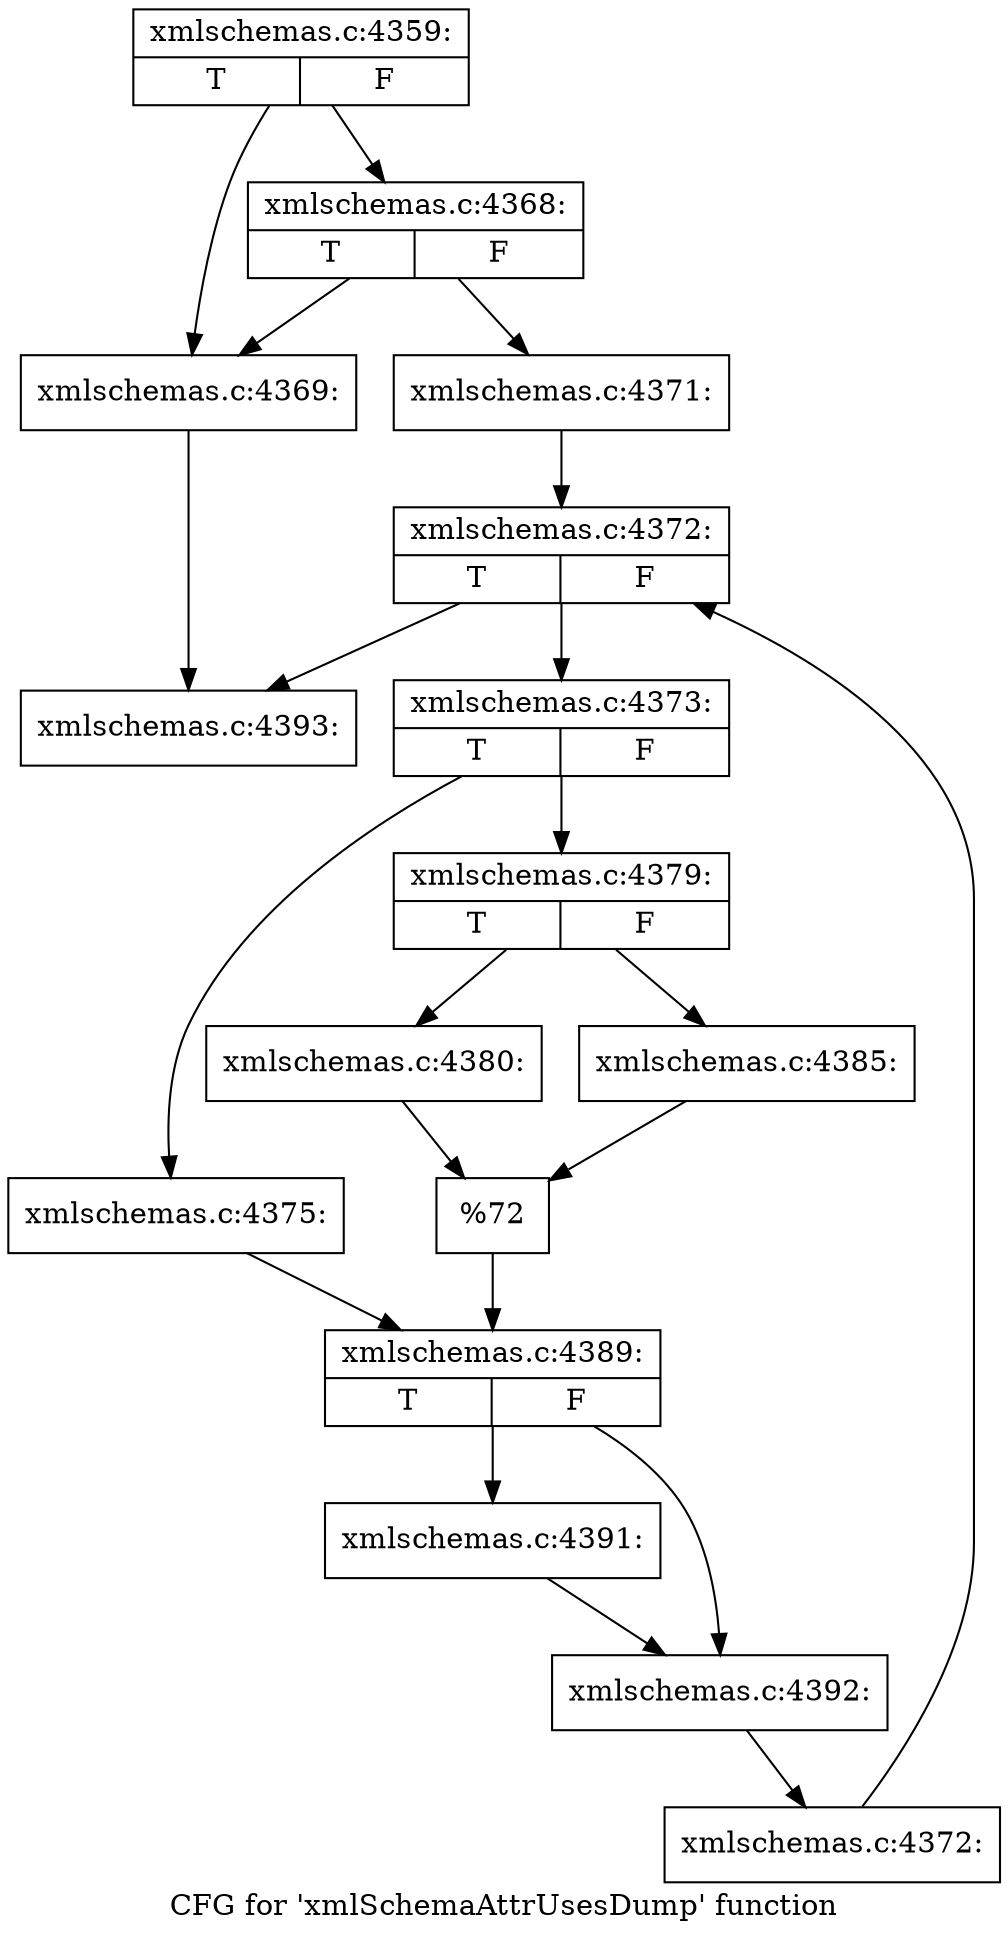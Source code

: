 digraph "CFG for 'xmlSchemaAttrUsesDump' function" {
	label="CFG for 'xmlSchemaAttrUsesDump' function";

	Node0x4b52ca0 [shape=record,label="{xmlschemas.c:4359:|{<s0>T|<s1>F}}"];
	Node0x4b52ca0 -> Node0x4b56fa0;
	Node0x4b52ca0 -> Node0x4b57040;
	Node0x4b57040 [shape=record,label="{xmlschemas.c:4368:|{<s0>T|<s1>F}}"];
	Node0x4b57040 -> Node0x4b56fa0;
	Node0x4b57040 -> Node0x4b56ff0;
	Node0x4b56fa0 [shape=record,label="{xmlschemas.c:4369:}"];
	Node0x4b56fa0 -> Node0x4b57a10;
	Node0x4b56ff0 [shape=record,label="{xmlschemas.c:4371:}"];
	Node0x4b56ff0 -> Node0x4b57bb0;
	Node0x4b57bb0 [shape=record,label="{xmlschemas.c:4372:|{<s0>T|<s1>F}}"];
	Node0x4b57bb0 -> Node0x4b57e90;
	Node0x4b57bb0 -> Node0x4b57a10;
	Node0x4b57e90 [shape=record,label="{xmlschemas.c:4373:|{<s0>T|<s1>F}}"];
	Node0x4b57e90 -> Node0x4b58760;
	Node0x4b57e90 -> Node0x4b58800;
	Node0x4b58760 [shape=record,label="{xmlschemas.c:4375:}"];
	Node0x4b58760 -> Node0x4b587b0;
	Node0x4b58800 [shape=record,label="{xmlschemas.c:4379:|{<s0>T|<s1>F}}"];
	Node0x4b58800 -> Node0x4b59790;
	Node0x4b58800 -> Node0x4b59830;
	Node0x4b59790 [shape=record,label="{xmlschemas.c:4380:}"];
	Node0x4b59790 -> Node0x4b597e0;
	Node0x4b59830 [shape=record,label="{xmlschemas.c:4385:}"];
	Node0x4b59830 -> Node0x4b597e0;
	Node0x4b597e0 [shape=record,label="{%72}"];
	Node0x4b597e0 -> Node0x4b587b0;
	Node0x4b587b0 [shape=record,label="{xmlschemas.c:4389:|{<s0>T|<s1>F}}"];
	Node0x4b587b0 -> Node0x4b5b970;
	Node0x4b587b0 -> Node0x4b5b9c0;
	Node0x4b5b970 [shape=record,label="{xmlschemas.c:4391:}"];
	Node0x4b5b970 -> Node0x4b5b9c0;
	Node0x4b5b9c0 [shape=record,label="{xmlschemas.c:4392:}"];
	Node0x4b5b9c0 -> Node0x4b57e00;
	Node0x4b57e00 [shape=record,label="{xmlschemas.c:4372:}"];
	Node0x4b57e00 -> Node0x4b57bb0;
	Node0x4b57a10 [shape=record,label="{xmlschemas.c:4393:}"];
}
